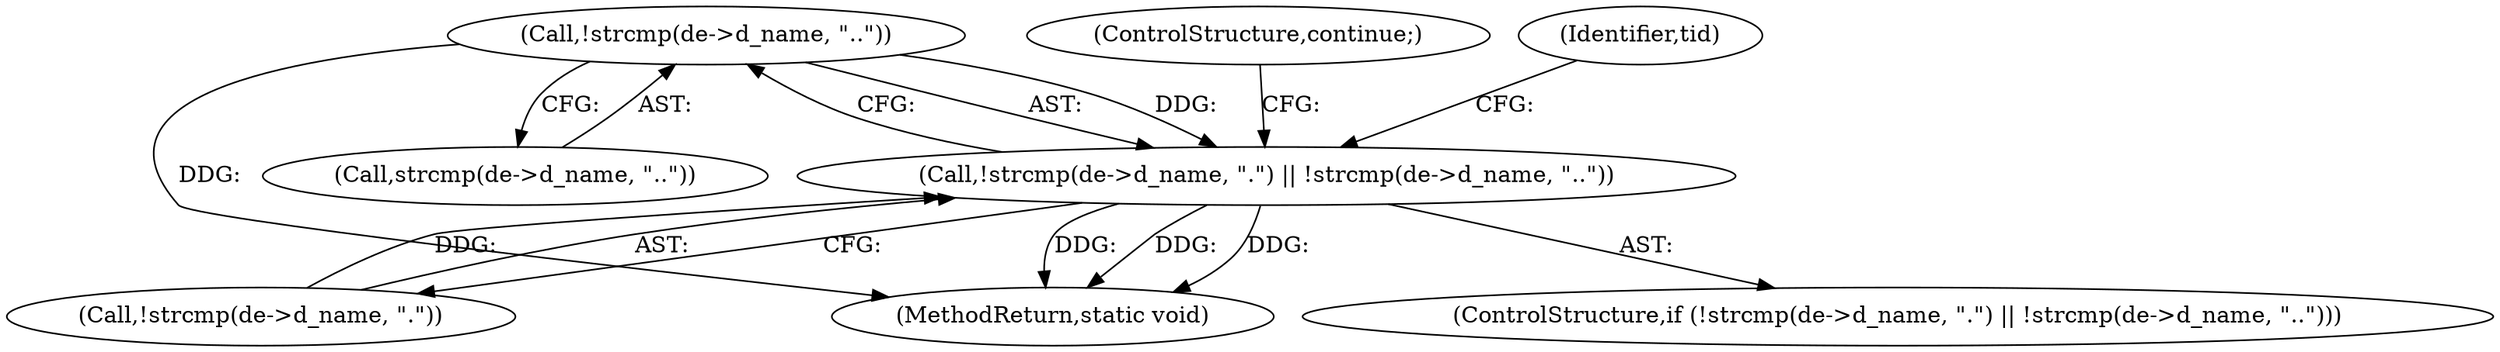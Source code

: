 digraph "0_Android_d7603583f90c2bc6074a4ee2886bd28082d7c65b@API" {
"1000144" [label="(Call,!strcmp(de->d_name, \"..\"))"];
"1000137" [label="(Call,!strcmp(de->d_name, \".\") || !strcmp(de->d_name, \"..\"))"];
"1000145" [label="(Call,strcmp(de->d_name, \"..\"))"];
"1000144" [label="(Call,!strcmp(de->d_name, \"..\"))"];
"1000155" [label="(Identifier,tid)"];
"1000151" [label="(ControlStructure,continue;)"];
"1000137" [label="(Call,!strcmp(de->d_name, \".\") || !strcmp(de->d_name, \"..\"))"];
"1000136" [label="(ControlStructure,if (!strcmp(de->d_name, \".\") || !strcmp(de->d_name, \"..\")))"];
"1000138" [label="(Call,!strcmp(de->d_name, \".\"))"];
"1000191" [label="(MethodReturn,static void)"];
"1000144" -> "1000137"  [label="AST: "];
"1000144" -> "1000145"  [label="CFG: "];
"1000145" -> "1000144"  [label="AST: "];
"1000137" -> "1000144"  [label="CFG: "];
"1000144" -> "1000191"  [label="DDG: "];
"1000144" -> "1000137"  [label="DDG: "];
"1000137" -> "1000136"  [label="AST: "];
"1000137" -> "1000138"  [label="CFG: "];
"1000138" -> "1000137"  [label="AST: "];
"1000151" -> "1000137"  [label="CFG: "];
"1000155" -> "1000137"  [label="CFG: "];
"1000137" -> "1000191"  [label="DDG: "];
"1000137" -> "1000191"  [label="DDG: "];
"1000137" -> "1000191"  [label="DDG: "];
"1000138" -> "1000137"  [label="DDG: "];
}
